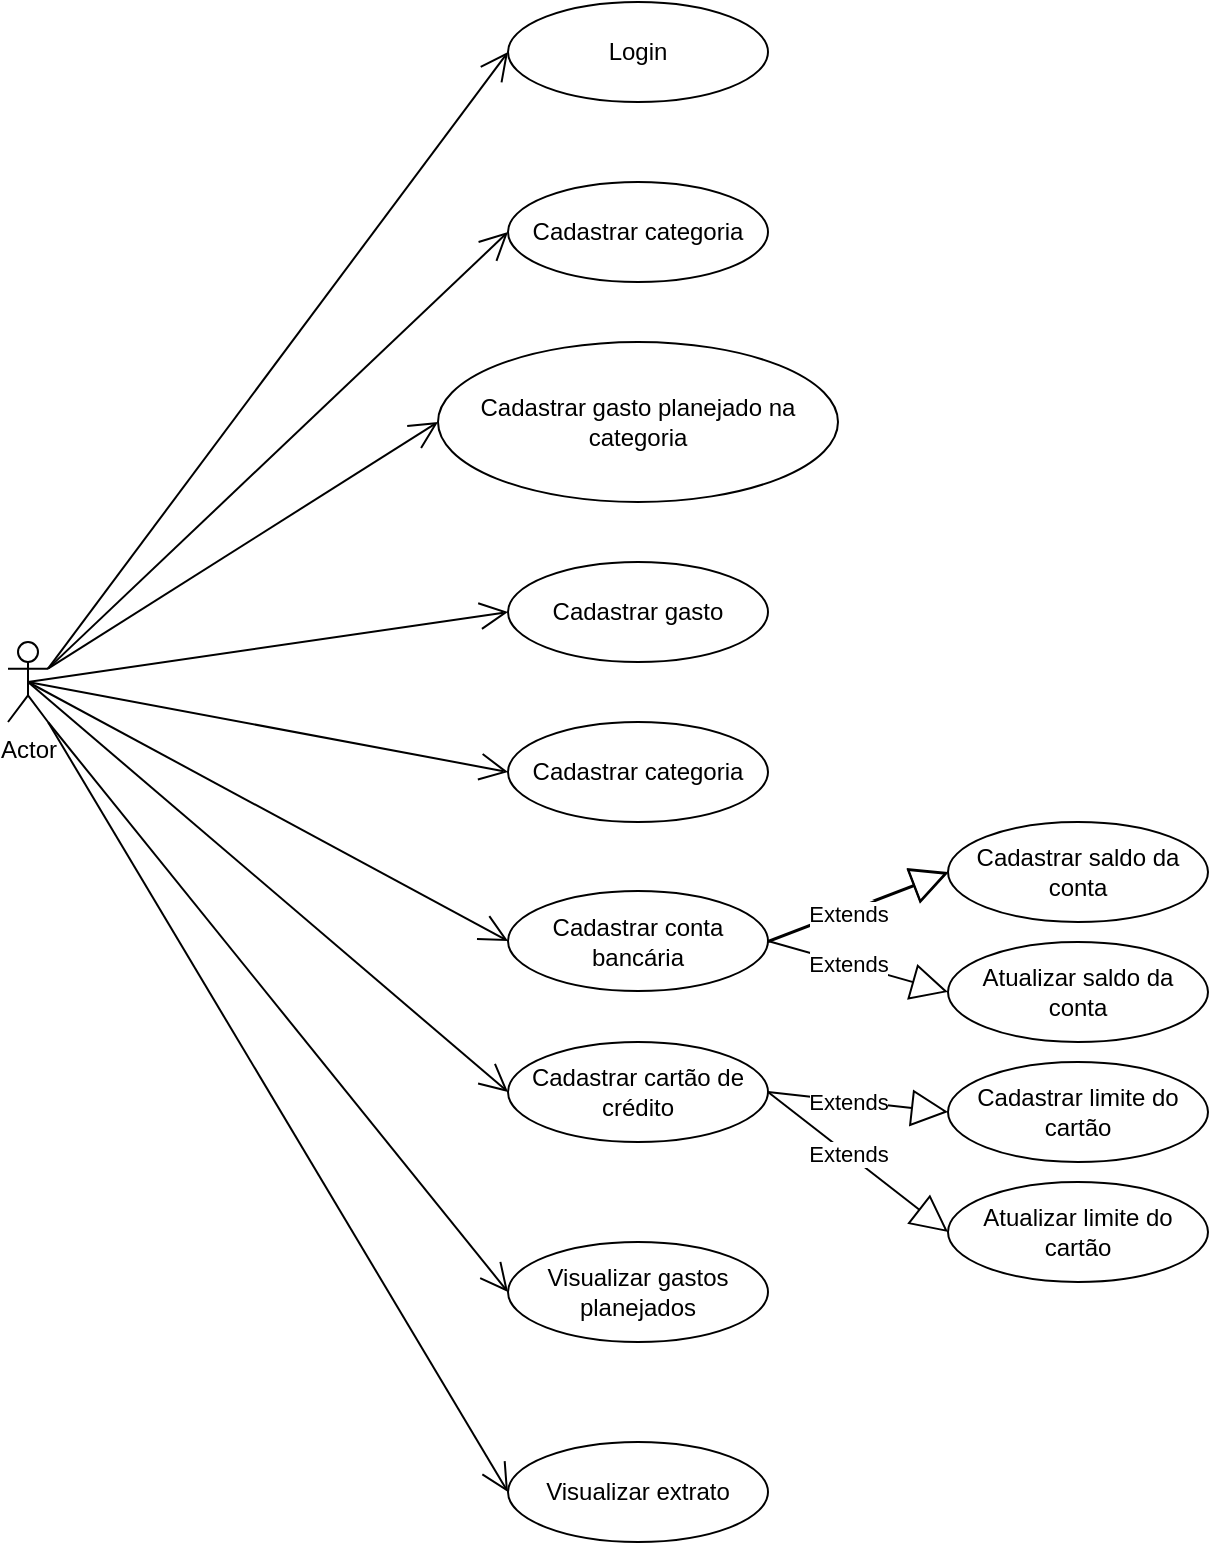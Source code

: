 <mxfile version="12.8.1" type="google"><diagram id="oBMKlwW61GkrRDc7X10H" name="Page-1"><mxGraphModel dx="1422" dy="808" grid="1" gridSize="10" guides="1" tooltips="1" connect="1" arrows="1" fold="1" page="1" pageScale="1" pageWidth="827" pageHeight="1169" math="0" shadow="0"><root><mxCell id="0"/><mxCell id="1" parent="0"/><mxCell id="MGlMg5XbiaU1H2j63E6H-1" value="Actor" style="shape=umlActor;verticalLabelPosition=bottom;labelBackgroundColor=#ffffff;verticalAlign=top;html=1;outlineConnect=0;" vertex="1" parent="1"><mxGeometry x="60" y="460" width="20" height="40" as="geometry"/></mxCell><mxCell id="MGlMg5XbiaU1H2j63E6H-2" value="&lt;div&gt;Login&lt;/div&gt;" style="ellipse;whiteSpace=wrap;html=1;" vertex="1" parent="1"><mxGeometry x="310" y="140" width="130" height="50" as="geometry"/></mxCell><mxCell id="MGlMg5XbiaU1H2j63E6H-3" value="&lt;div&gt;Cadastrar categoria&lt;/div&gt;" style="ellipse;whiteSpace=wrap;html=1;" vertex="1" parent="1"><mxGeometry x="310" y="230" width="130" height="50" as="geometry"/></mxCell><mxCell id="MGlMg5XbiaU1H2j63E6H-5" value="&lt;div&gt;Cadastrar gasto planejado na categoria&lt;/div&gt;" style="ellipse;whiteSpace=wrap;html=1;" vertex="1" parent="1"><mxGeometry x="275" y="310" width="200" height="80" as="geometry"/></mxCell><mxCell id="MGlMg5XbiaU1H2j63E6H-6" value="&lt;div&gt;Cadastrar gasto&lt;/div&gt;" style="ellipse;whiteSpace=wrap;html=1;" vertex="1" parent="1"><mxGeometry x="310" y="420" width="130" height="50" as="geometry"/></mxCell><mxCell id="MGlMg5XbiaU1H2j63E6H-9" value="&lt;div&gt;Cadastrar categoria&lt;/div&gt;" style="ellipse;whiteSpace=wrap;html=1;" vertex="1" parent="1"><mxGeometry x="310" y="500" width="130" height="50" as="geometry"/></mxCell><mxCell id="MGlMg5XbiaU1H2j63E6H-10" value="&lt;div&gt;Cadastrar conta bancária&lt;/div&gt;" style="ellipse;whiteSpace=wrap;html=1;" vertex="1" parent="1"><mxGeometry x="310" y="584.5" width="130" height="50" as="geometry"/></mxCell><mxCell id="MGlMg5XbiaU1H2j63E6H-11" value="&lt;div&gt;Cadastrar cartão de crédito&lt;/div&gt;" style="ellipse;whiteSpace=wrap;html=1;" vertex="1" parent="1"><mxGeometry x="310" y="660" width="130" height="50" as="geometry"/></mxCell><mxCell id="MGlMg5XbiaU1H2j63E6H-12" value="&lt;div&gt;Cadastrar saldo da conta&lt;/div&gt;" style="ellipse;whiteSpace=wrap;html=1;" vertex="1" parent="1"><mxGeometry x="530" y="550" width="130" height="50" as="geometry"/></mxCell><mxCell id="MGlMg5XbiaU1H2j63E6H-13" value="&lt;div&gt;Atualizar saldo da conta&lt;/div&gt;" style="ellipse;whiteSpace=wrap;html=1;" vertex="1" parent="1"><mxGeometry x="530" y="610" width="130" height="50" as="geometry"/></mxCell><mxCell id="MGlMg5XbiaU1H2j63E6H-15" value="Extends" style="endArrow=block;endSize=16;endFill=0;html=1;exitX=1;exitY=0.5;exitDx=0;exitDy=0;entryX=0;entryY=0.5;entryDx=0;entryDy=0;" edge="1" parent="1" source="MGlMg5XbiaU1H2j63E6H-10" target="MGlMg5XbiaU1H2j63E6H-12"><mxGeometry x="-0.119" y="-1" width="160" relative="1" as="geometry"><mxPoint x="330" y="530" as="sourcePoint"/><mxPoint x="490" y="530" as="targetPoint"/><mxPoint as="offset"/></mxGeometry></mxCell><mxCell id="MGlMg5XbiaU1H2j63E6H-16" value="Extends" style="endArrow=block;endSize=16;endFill=0;html=1;entryX=0;entryY=0.5;entryDx=0;entryDy=0;exitX=1;exitY=0.5;exitDx=0;exitDy=0;" edge="1" parent="1" source="MGlMg5XbiaU1H2j63E6H-10" target="MGlMg5XbiaU1H2j63E6H-13"><mxGeometry x="-0.109" width="160" relative="1" as="geometry"><mxPoint x="330" y="530" as="sourcePoint"/><mxPoint x="490" y="530" as="targetPoint"/><mxPoint as="offset"/></mxGeometry></mxCell><mxCell id="MGlMg5XbiaU1H2j63E6H-17" value="Extends" style="endArrow=block;endSize=16;endFill=0;html=1;exitX=1;exitY=0.5;exitDx=0;exitDy=0;entryX=0;entryY=0.5;entryDx=0;entryDy=0;" edge="1" parent="1"><mxGeometry x="-0.119" y="-1" width="160" relative="1" as="geometry"><mxPoint x="440" y="610" as="sourcePoint"/><mxPoint x="530" y="575.5" as="targetPoint"/><mxPoint as="offset"/></mxGeometry></mxCell><mxCell id="MGlMg5XbiaU1H2j63E6H-18" value="&lt;div&gt;Cadastrar limite do cartão&lt;/div&gt;" style="ellipse;whiteSpace=wrap;html=1;" vertex="1" parent="1"><mxGeometry x="530" y="670" width="130" height="50" as="geometry"/></mxCell><mxCell id="MGlMg5XbiaU1H2j63E6H-19" value="&lt;div&gt;Atualizar limite do cartão&lt;br&gt;&lt;/div&gt;" style="ellipse;whiteSpace=wrap;html=1;" vertex="1" parent="1"><mxGeometry x="530" y="730" width="130" height="50" as="geometry"/></mxCell><mxCell id="MGlMg5XbiaU1H2j63E6H-20" value="Extends" style="endArrow=block;endSize=16;endFill=0;html=1;entryX=0;entryY=0.5;entryDx=0;entryDy=0;exitX=1;exitY=0.5;exitDx=0;exitDy=0;" edge="1" parent="1" target="MGlMg5XbiaU1H2j63E6H-19" source="MGlMg5XbiaU1H2j63E6H-11"><mxGeometry x="-0.109" width="160" relative="1" as="geometry"><mxPoint x="440" y="689.5" as="sourcePoint"/><mxPoint x="490" y="610" as="targetPoint"/><mxPoint as="offset"/></mxGeometry></mxCell><mxCell id="MGlMg5XbiaU1H2j63E6H-21" value="Extends" style="endArrow=block;endSize=16;endFill=0;html=1;exitX=1;exitY=0.5;exitDx=0;exitDy=0;entryX=0;entryY=0.5;entryDx=0;entryDy=0;" edge="1" parent="1" source="MGlMg5XbiaU1H2j63E6H-11" target="MGlMg5XbiaU1H2j63E6H-18"><mxGeometry x="-0.119" y="-1" width="160" relative="1" as="geometry"><mxPoint x="440" y="690" as="sourcePoint"/><mxPoint x="530" y="655.5" as="targetPoint"/><mxPoint as="offset"/></mxGeometry></mxCell><mxCell id="MGlMg5XbiaU1H2j63E6H-24" value="&lt;div&gt;Visualizar extrato&lt;/div&gt;" style="ellipse;whiteSpace=wrap;html=1;" vertex="1" parent="1"><mxGeometry x="310" y="860" width="130" height="50" as="geometry"/></mxCell><mxCell id="MGlMg5XbiaU1H2j63E6H-33" value="" style="endArrow=open;endFill=1;endSize=12;html=1;exitX=1;exitY=0.333;exitDx=0;exitDy=0;exitPerimeter=0;entryX=0;entryY=0.5;entryDx=0;entryDy=0;" edge="1" parent="1" source="MGlMg5XbiaU1H2j63E6H-1" target="MGlMg5XbiaU1H2j63E6H-2"><mxGeometry width="160" relative="1" as="geometry"><mxPoint x="330" y="560" as="sourcePoint"/><mxPoint x="490" y="560" as="targetPoint"/></mxGeometry></mxCell><mxCell id="MGlMg5XbiaU1H2j63E6H-34" value="" style="endArrow=open;endFill=1;endSize=12;html=1;exitX=1;exitY=0.333;exitDx=0;exitDy=0;exitPerimeter=0;entryX=0;entryY=0.5;entryDx=0;entryDy=0;" edge="1" parent="1" source="MGlMg5XbiaU1H2j63E6H-1" target="MGlMg5XbiaU1H2j63E6H-3"><mxGeometry width="160" relative="1" as="geometry"><mxPoint x="100" y="383.333" as="sourcePoint"/><mxPoint x="320" y="175" as="targetPoint"/></mxGeometry></mxCell><mxCell id="MGlMg5XbiaU1H2j63E6H-35" value="" style="endArrow=open;endFill=1;endSize=12;html=1;entryX=0;entryY=0.5;entryDx=0;entryDy=0;exitX=1;exitY=0.333;exitDx=0;exitDy=0;exitPerimeter=0;" edge="1" parent="1" source="MGlMg5XbiaU1H2j63E6H-1" target="MGlMg5XbiaU1H2j63E6H-5"><mxGeometry width="160" relative="1" as="geometry"><mxPoint x="90" y="370" as="sourcePoint"/><mxPoint x="320" y="265" as="targetPoint"/></mxGeometry></mxCell><mxCell id="MGlMg5XbiaU1H2j63E6H-36" value="" style="endArrow=open;endFill=1;endSize=12;html=1;entryX=0;entryY=0.5;entryDx=0;entryDy=0;exitX=0.5;exitY=0.5;exitDx=0;exitDy=0;exitPerimeter=0;" edge="1" parent="1" source="MGlMg5XbiaU1H2j63E6H-1" target="MGlMg5XbiaU1H2j63E6H-6"><mxGeometry width="160" relative="1" as="geometry"><mxPoint x="100" y="383.333" as="sourcePoint"/><mxPoint x="285" y="360" as="targetPoint"/></mxGeometry></mxCell><mxCell id="MGlMg5XbiaU1H2j63E6H-37" value="" style="endArrow=open;endFill=1;endSize=12;html=1;entryX=0;entryY=0.5;entryDx=0;entryDy=0;exitX=0.5;exitY=0.5;exitDx=0;exitDy=0;exitPerimeter=0;" edge="1" parent="1" source="MGlMg5XbiaU1H2j63E6H-1" target="MGlMg5XbiaU1H2j63E6H-9"><mxGeometry width="160" relative="1" as="geometry"><mxPoint x="90" y="390" as="sourcePoint"/><mxPoint x="320" y="455" as="targetPoint"/></mxGeometry></mxCell><mxCell id="MGlMg5XbiaU1H2j63E6H-38" value="" style="endArrow=open;endFill=1;endSize=12;html=1;entryX=0;entryY=0.5;entryDx=0;entryDy=0;exitX=0.5;exitY=0.5;exitDx=0;exitDy=0;exitPerimeter=0;" edge="1" parent="1" source="MGlMg5XbiaU1H2j63E6H-1" target="MGlMg5XbiaU1H2j63E6H-10"><mxGeometry width="160" relative="1" as="geometry"><mxPoint x="90" y="390" as="sourcePoint"/><mxPoint x="320" y="535" as="targetPoint"/></mxGeometry></mxCell><mxCell id="MGlMg5XbiaU1H2j63E6H-39" value="" style="endArrow=open;endFill=1;endSize=12;html=1;entryX=0;entryY=0.5;entryDx=0;entryDy=0;exitX=0.5;exitY=0.5;exitDx=0;exitDy=0;exitPerimeter=0;" edge="1" parent="1" source="MGlMg5XbiaU1H2j63E6H-1" target="MGlMg5XbiaU1H2j63E6H-11"><mxGeometry width="160" relative="1" as="geometry"><mxPoint x="80" y="490" as="sourcePoint"/><mxPoint x="320" y="619.5" as="targetPoint"/></mxGeometry></mxCell><mxCell id="MGlMg5XbiaU1H2j63E6H-40" value="" style="endArrow=open;endFill=1;endSize=12;html=1;entryX=0;entryY=0.5;entryDx=0;entryDy=0;exitX=1;exitY=1;exitDx=0;exitDy=0;exitPerimeter=0;" edge="1" parent="1" source="MGlMg5XbiaU1H2j63E6H-1" target="MGlMg5XbiaU1H2j63E6H-24"><mxGeometry width="160" relative="1" as="geometry"><mxPoint x="80" y="490" as="sourcePoint"/><mxPoint x="320" y="695" as="targetPoint"/></mxGeometry></mxCell><mxCell id="MGlMg5XbiaU1H2j63E6H-41" value="&lt;div&gt;Visualizar gastos planejados&lt;/div&gt;" style="ellipse;whiteSpace=wrap;html=1;" vertex="1" parent="1"><mxGeometry x="310" y="760" width="130" height="50" as="geometry"/></mxCell><mxCell id="MGlMg5XbiaU1H2j63E6H-42" value="" style="endArrow=open;endFill=1;endSize=12;html=1;entryX=0;entryY=0.5;entryDx=0;entryDy=0;exitX=1;exitY=1;exitDx=0;exitDy=0;exitPerimeter=0;" edge="1" parent="1" source="MGlMg5XbiaU1H2j63E6H-1" target="MGlMg5XbiaU1H2j63E6H-41"><mxGeometry width="160" relative="1" as="geometry"><mxPoint x="80" y="490" as="sourcePoint"/><mxPoint x="320" y="695" as="targetPoint"/></mxGeometry></mxCell></root></mxGraphModel></diagram></mxfile>